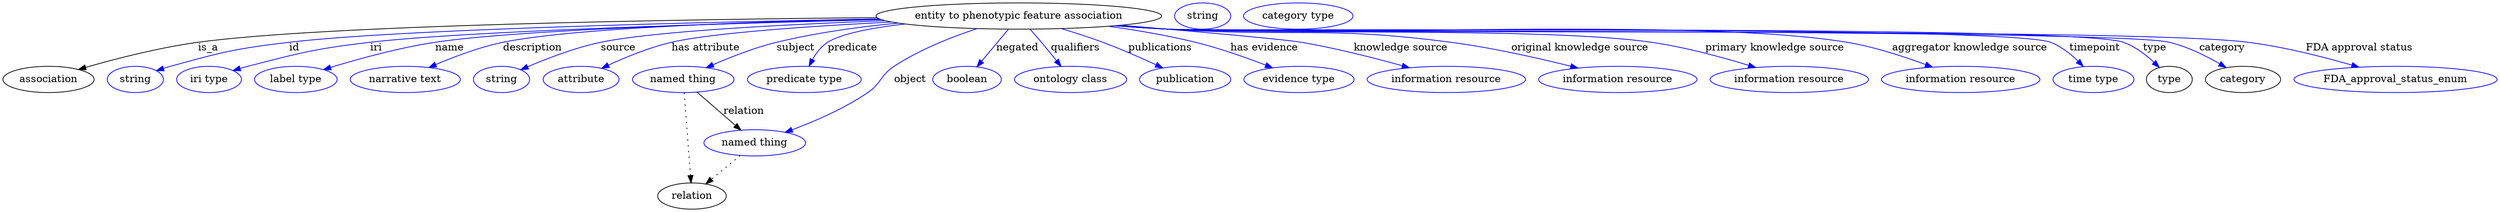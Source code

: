 digraph {
	graph [bb="0,0,3415.5,283"];
	node [label="\N"];
	"entity to phenotypic feature association"	[height=0.5,
		label="entity to phenotypic feature association",
		pos="1390.4,265",
		width=5.4342];
	association	[height=0.5,
		pos="62.394,178",
		width=1.7332];
	"entity to phenotypic feature association" -> association	[label=is_a,
		lp="281.39,221.5",
		pos="e,103.53,191.71 1196,262.81 923.18,260.31 440.86,252.6 267.39,229 214.07,221.75 154.45,206.36 113.31,194.55"];
	id	[color=blue,
		height=0.5,
		label=string,
		pos="181.39,178",
		width=1.0652];
	"entity to phenotypic feature association" -> id	[color=blue,
		label=id,
		lp="399.39,221.5",
		pos="e,210.38,190 1199.4,261.05 954.39,256.61 543.1,246.78 392.39,229 318.99,220.34 300.63,215.72 229.39,196 226.28,195.14 223.09,194.18 \
219.89,193.16",
		style=solid];
	iri	[color=blue,
		height=0.5,
		label="iri type",
		pos="282.39,178",
		width=1.2277];
	"entity to phenotypic feature association" -> iri	[color=blue,
		label=iri,
		lp="511.39,221.5",
		pos="e,315.3,190.21 1202.4,259.99 982.98,254.71 633.69,244.27 503.39,229 427.82,220.14 409.08,214.99 335.39,196 332.02,195.13 328.54,\
194.17 325.05,193.16",
		style=solid];
	name	[color=blue,
		height=0.5,
		label="label type",
		pos="401.39,178",
		width=1.5707];
	"entity to phenotypic feature association" -> name	[color=blue,
		label=name,
		lp="612.39,221.5",
		pos="e,439.31,191.48 1201.1,260.32 1003,255.65 705.26,246.05 592.39,229 542.77,221.5 487.43,206.23 449.15,194.52",
		style=solid];
	description	[color=blue,
		height=0.5,
		label="narrative text",
		pos="551.39,178",
		width=2.0943];
	"entity to phenotypic feature association" -> description	[color=blue,
		label=description,
		lp="724.89,221.5",
		pos="e,583.62,194.35 1198.9,261.15 1024.1,257.34 778.95,248.62 684.39,229 652.8,222.45 618.78,209.54 593.05,198.48",
		style=solid];
	source	[color=blue,
		height=0.5,
		label=string,
		pos="683.39,178",
		width=1.0652];
	"entity to phenotypic feature association" -> source	[color=blue,
		label=source,
		lp="842.39,221.5",
		pos="e,709.6,191.34 1207.2,258.6 1068.5,253.43 890.07,244.12 818.39,229 783.55,221.65 745.66,206.99 718.92,195.43",
		style=solid];
	"has attribute"	[color=blue,
		height=0.5,
		label=attribute,
		pos="791.39,178",
		width=1.4443];
	"entity to phenotypic feature association" -> "has attribute"	[color=blue,
		label="has attribute",
		lp="962.39,221.5",
		pos="e,819.63,193.33 1216.1,256.78 1104.7,251.08 970.97,241.92 915.39,229 885.26,221.99 852.88,208.73 828.77,197.62",
		style=solid];
	subject	[color=blue,
		height=0.5,
		label="named thing",
		pos="931.39,178",
		width=1.9318];
	"entity to phenotypic feature association" -> subject	[color=blue,
		label=subject,
		lp="1085.4,221.5",
		pos="e,962.98,194.08 1225.6,255.29 1172.1,250.16 1112.7,241.99 1059.4,229 1029.4,221.7 997.06,209.01 972.38,198.25",
		style=solid];
	predicate	[color=blue,
		height=0.5,
		label="predicate type",
		pos="1097.4,178",
		width=2.1665];
	"entity to phenotypic feature association" -> predicate	[color=blue,
		label=predicate,
		lp="1163.4,221.5",
		pos="e,1103.9,196.2 1235.1,254.06 1190.1,248.83 1148.1,240.92 1129.4,229 1120.5,223.33 1113.6,214.19 1108.5,205.27",
		style=solid];
	object	[color=blue,
		height=0.5,
		label="named thing",
		pos="1029.4,91",
		width=1.9318];
	"entity to phenotypic feature association" -> object	[color=blue,
		label=object,
		lp="1242.4,178",
		pos="e,1071,105.47 1333.6,247.72 1299.2,236.32 1255.3,219.01 1220.4,196 1201.5,183.54 1203.1,172.77 1184.4,160 1152.3,138.07 1112,120.64 \
1080.5,108.92",
		style=solid];
	negated	[color=blue,
		height=0.5,
		label=boolean,
		pos="1320.4,178",
		width=1.2999];
	"entity to phenotypic feature association" -> negated	[color=blue,
		label=negated,
		lp="1389.4,221.5",
		pos="e,1333.8,195.31 1376.2,246.8 1365.9,234.23 1351.7,217.01 1340.2,203.08",
		style=solid];
	qualifiers	[color=blue,
		height=0.5,
		label="ontology class",
		pos="1461.4,178",
		width=2.1304];
	"entity to phenotypic feature association" -> qualifiers	[color=blue,
		label=qualifiers,
		lp="1468.9,221.5",
		pos="e,1448.7,195.93 1406.6,246.79 1411.8,241.2 1417.4,234.91 1422.4,229 1429.1,221.01 1436.3,212.07 1442.5,203.97",
		style=solid];
	publications	[color=blue,
		height=0.5,
		label=publication,
		pos="1618.4,178",
		width=1.7332];
	"entity to phenotypic feature association" -> publications	[color=blue,
		label=publications,
		lp="1585.4,221.5",
		pos="e,1587.9,193.86 1449.3,247.8 1467.7,242.31 1488.1,235.83 1506.4,229 1530.8,219.91 1557.4,208.1 1578.6,198.24",
		style=solid];
	"has evidence"	[color=blue,
		height=0.5,
		label="evidence type",
		pos="1774.4,178",
		width=2.0943];
	"entity to phenotypic feature association" -> "has evidence"	[color=blue,
		label="has evidence",
		lp="1727.9,221.5",
		pos="e,1738.5,193.96 1514,251.01 1552.5,245.67 1595,238.47 1633.4,229 1666,220.96 1701.5,208.31 1728.8,197.75",
		style=solid];
	"knowledge source"	[color=blue,
		height=0.5,
		label="information resource",
		pos="1976.4,178",
		width=3.015];
	"entity to phenotypic feature association" -> "knowledge source"	[color=blue,
		label="knowledge source",
		lp="1914.9,221.5",
		pos="e,1926,194.07 1530.8,252.42 1631.7,243.91 1754.1,233.14 1778.4,229 1825.1,221.05 1876.9,207.79 1915.9,196.92",
		style=solid];
	"original knowledge source"	[color=blue,
		height=0.5,
		label="information resource",
		pos="2211.4,178",
		width=3.015];
	"entity to phenotypic feature association" -> "original knowledge source"	[color=blue,
		label="original knowledge source",
		lp="2160.4,221.5",
		pos="e,2157,193.65 1526.3,252.03 1549.3,250.2 1573,248.45 1595.4,247 1767.7,235.86 1812.2,251.57 1983.4,229 2039.4,221.62 2101.9,207.47 \
2147.3,196.1",
		style=solid];
	"primary knowledge source"	[color=blue,
		height=0.5,
		label="information resource",
		pos="2446.4,178",
		width=3.015];
	"entity to phenotypic feature association" -> "primary knowledge source"	[color=blue,
		label="primary knowledge source",
		lp="2427.4,221.5",
		pos="e,2400.7,194.37 1524,251.84 1547.8,249.98 1572.3,248.27 1595.4,247 1742.6,238.91 2112.5,250.08 2258.4,229 2303.8,222.44 2354,208.76 \
2391,197.36",
		style=solid];
	"aggregator knowledge source"	[color=blue,
		height=0.5,
		label="information resource",
		pos="2681.4,178",
		width=3.015];
	"entity to phenotypic feature association" -> "aggregator knowledge source"	[color=blue,
		label="aggregator knowledge source",
		lp="2693.9,221.5",
		pos="e,2643,194.87 1523.2,251.75 1547.2,249.89 1572,248.19 1595.4,247 1698.7,241.72 2424.3,246.06 2526.4,229 2563.3,222.84 2603.4,209.7 \
2633.6,198.45",
		style=solid];
	timepoint	[color=blue,
		height=0.5,
		label="time type",
		pos="2863.4,178",
		width=1.5346];
	"entity to phenotypic feature association" -> timepoint	[color=blue,
		label=timepoint,
		lp="2865.4,221.5",
		pos="e,2849.3,195.93 1522.6,251.71 1546.8,249.84 1571.9,248.15 1595.4,247 1662.5,243.72 2741.5,252.6 2804.4,229 2818.6,223.66 2831.8,\
213.27 2842.1,203.34",
		style=solid];
	type	[height=0.5,
		pos="2967.4,178",
		width=0.86659];
	"entity to phenotypic feature association" -> type	[color=blue,
		label=type,
		lp="2947.4,221.5",
		pos="e,2953.6,194.48 1522.4,251.71 1546.6,249.83 1571.8,248.14 1595.4,247 1668,243.49 2835.9,253.41 2904.4,229 2920.2,223.36 2935.1,211.99 \
2946.4,201.51",
		style=solid];
	category	[height=0.5,
		pos="3068.4,178",
		width=1.4263];
	"entity to phenotypic feature association" -> category	[color=blue,
		label=category,
		lp="3039.9,221.5",
		pos="e,3045.1,194.32 1522.4,251.69 1546.6,249.82 1571.8,248.13 1595.4,247 1671.5,243.35 2893.3,246.85 2967.4,229 2991.9,223.11 3017.2,\
210.51 3036.4,199.44",
		style=solid];
	"FDA approval status"	[color=blue,
		height=0.5,
		label=FDA_approval_status_enum,
		pos="3276.4,178",
		width=3.8635];
	"entity to phenotypic feature association" -> "FDA approval status"	[color=blue,
		label="FDA approval status",
		lp="3227.9,221.5",
		pos="e,3226.2,194.93 1522.4,251.68 1546.6,249.8 1571.8,248.12 1595.4,247 1759.7,239.2 2912.3,249.99 3075.4,229 3123.6,222.8 3176.8,209.23 \
3216.4,197.78",
		style=solid];
	subject -> object	[label=relation,
		lp="1014.4,134.5",
		pos="e,1010.6,108.34 950.29,160.61 965.2,147.68 986.19,129.47 1002.8,115.07"];
	relation	[height=0.5,
		pos="943.39,18",
		width=1.2999];
	subject -> relation	[pos="e,942.09,36.188 932.7,159.79 934.78,132.48 938.84,78.994 941.31,46.38",
		style=dotted];
	object -> relation	[pos="e,962.35,34.647 1009.4,73.533 997.81,63.922 982.97,51.669 970.3,41.213",
		style=dotted];
	association_type	[color=blue,
		height=0.5,
		label=string,
		pos="1642.4,265",
		width=1.0652];
	association_category	[color=blue,
		height=0.5,
		label="category type",
		pos="1773.4,265",
		width=2.0762];
}
